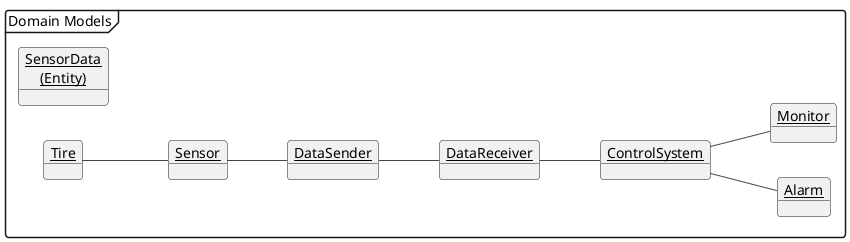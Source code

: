 @startuml
!theme vibrant
skinparam style strictuml
'skinparam linetype ortho
left to right direction
mainframe Domain Models

object Tire
object Sensor
object "SensorData\n(Entity)" as SensorData
object DataSender
object DataReceiver
object Monitor
object Alarm
object ControlSystem

Tire -- Sensor
Sensor -- DataSender
DataSender -- DataReceiver
DataReceiver -- ControlSystem
ControlSystem -- Monitor
ControlSystem -- Alarm

'SensorData -- Sensor
'SensorData -- DataSender
'SensorData -- DataReceiver
'SensorData -- ControlSystem

@enduml
